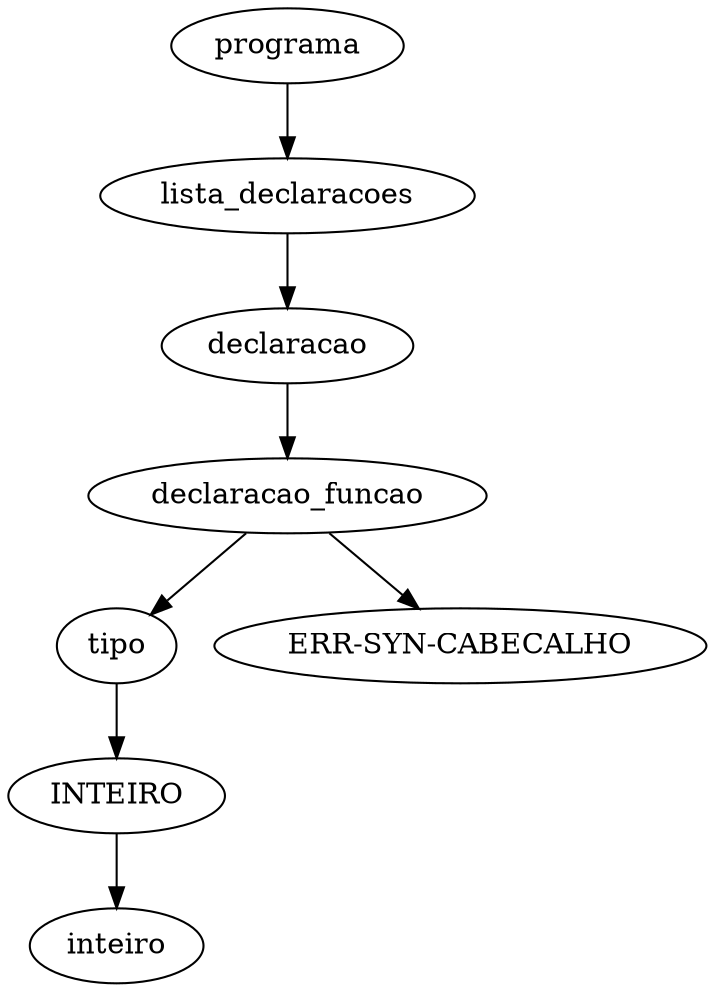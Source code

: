 digraph tree {
    "0x0" [label="programa"];
    "0x1" [label="lista_declaracoes"];
    "0x2" [label="declaracao"];
    "0x3" [label="declaracao_funcao"];
    "0x4" [label="tipo"];
    "0x5" [label="INTEIRO"];
    "0x6" [label="inteiro"];
    "0x7" [label="ERR-SYN-CABECALHO"];
    "0x0" -> "0x1";
    "0x1" -> "0x2";
    "0x2" -> "0x3";
    "0x3" -> "0x4";
    "0x3" -> "0x7";
    "0x4" -> "0x5";
    "0x5" -> "0x6";
}
